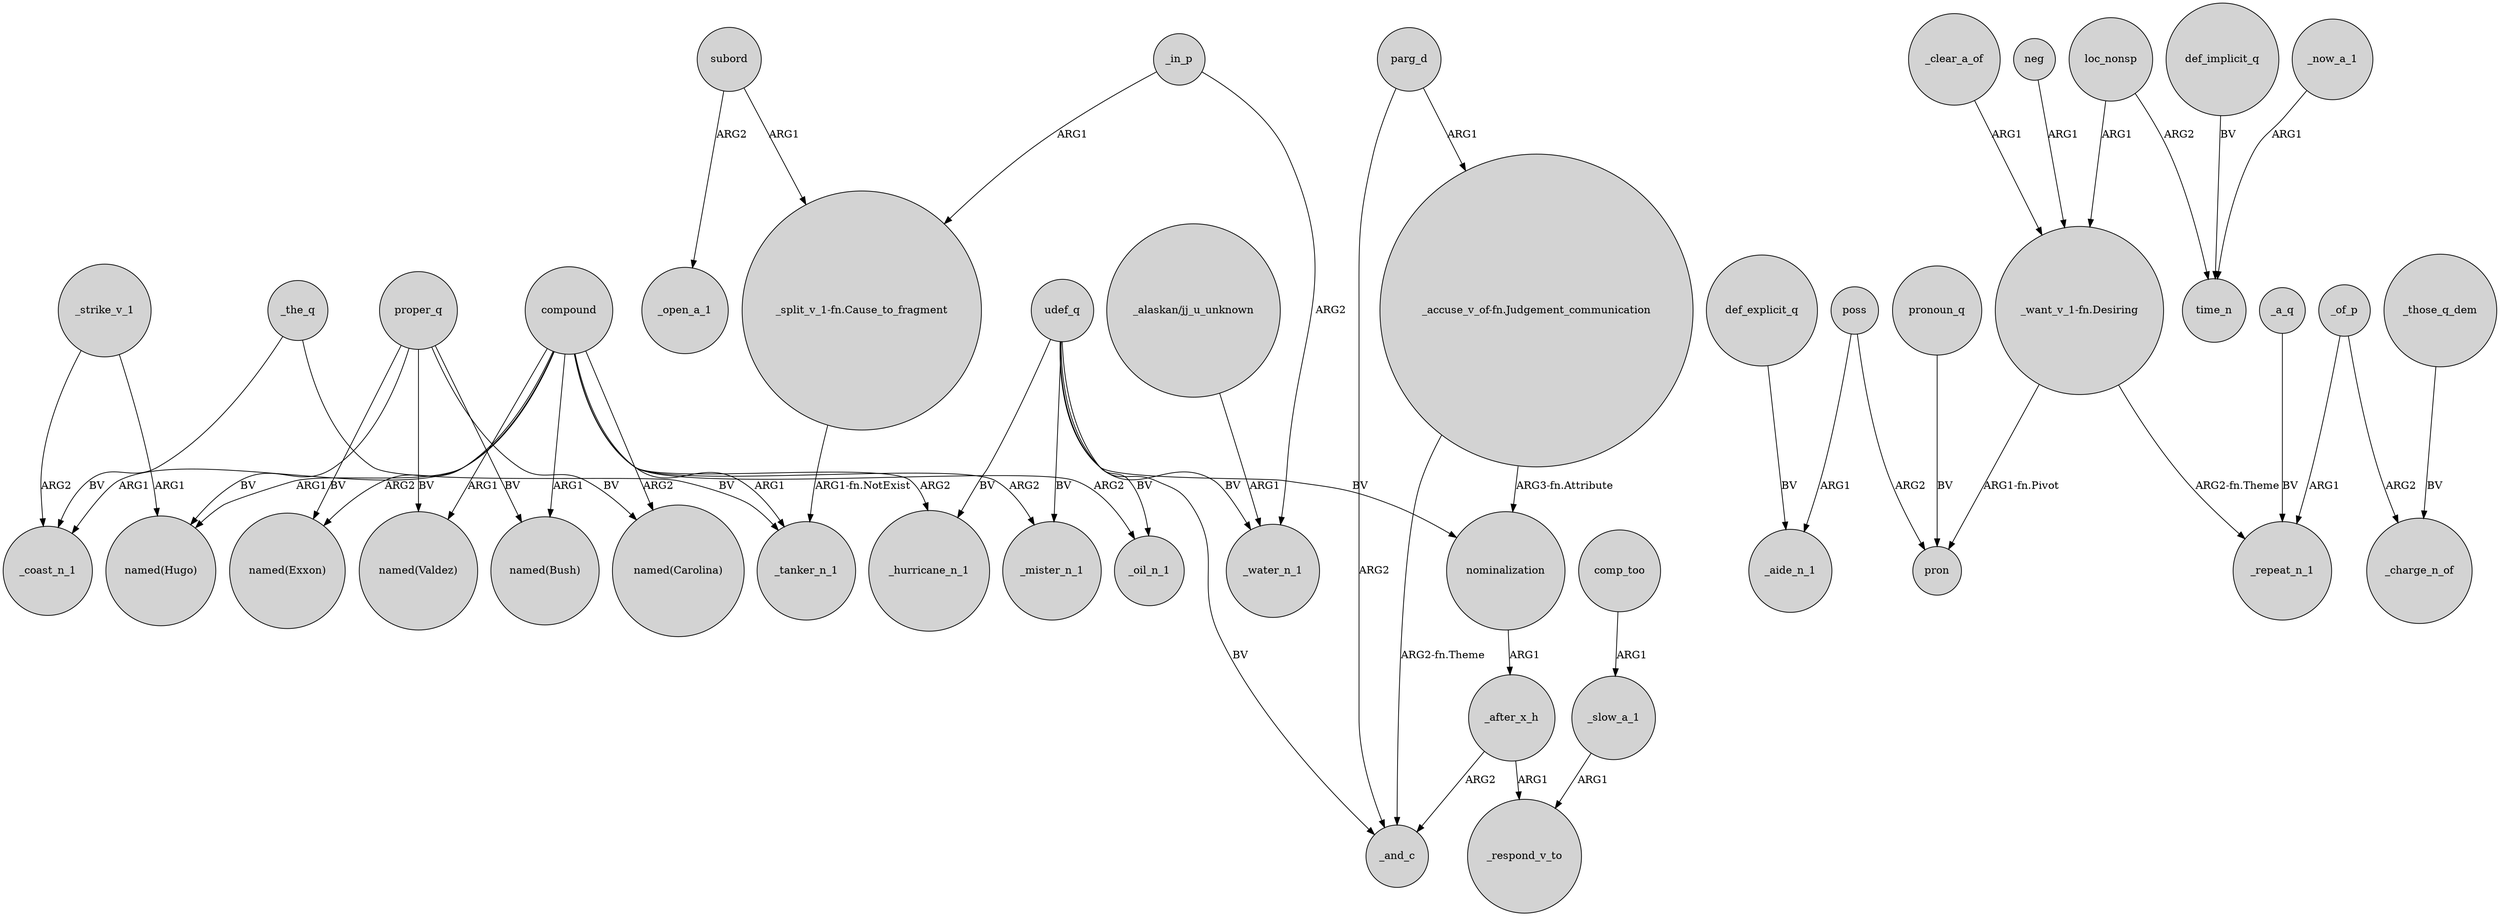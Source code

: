 digraph {
	node [shape=circle style=filled]
	_in_p -> "_split_v_1-fn.Cause_to_fragment" [label=ARG1]
	_a_q -> _repeat_n_1 [label=BV]
	_those_q_dem -> _charge_n_of [label=BV]
	compound -> "named(Carolina)" [label=ARG2]
	poss -> pron [label=ARG2]
	def_implicit_q -> time_n [label=BV]
	compound -> "named(Hugo)" [label=ARG1]
	loc_nonsp -> "_want_v_1-fn.Desiring" [label=ARG1]
	"_split_v_1-fn.Cause_to_fragment" -> _tanker_n_1 [label="ARG1-fn.NotExist"]
	proper_q -> "named(Exxon)" [label=BV]
	_after_x_h -> _respond_v_to [label=ARG1]
	compound -> _mister_n_1 [label=ARG2]
	compound -> "named(Exxon)" [label=ARG2]
	poss -> _aide_n_1 [label=ARG1]
	compound -> "named(Valdez)" [label=ARG1]
	"_want_v_1-fn.Desiring" -> pron [label="ARG1-fn.Pivot"]
	udef_q -> _mister_n_1 [label=BV]
	_the_q -> _coast_n_1 [label=BV]
	_in_p -> _water_n_1 [label=ARG2]
	parg_d -> _and_c [label=ARG2]
	"_want_v_1-fn.Desiring" -> _repeat_n_1 [label="ARG2-fn.Theme"]
	_the_q -> _tanker_n_1 [label=BV]
	"_alaskan/jj_u_unknown" -> _water_n_1 [label=ARG1]
	loc_nonsp -> time_n [label=ARG2]
	_strike_v_1 -> _coast_n_1 [label=ARG2]
	pronoun_q -> pron [label=BV]
	compound -> _oil_n_1 [label=ARG2]
	udef_q -> _hurricane_n_1 [label=BV]
	parg_d -> "_accuse_v_of-fn.Judgement_communication" [label=ARG1]
	compound -> _coast_n_1 [label=ARG1]
	_clear_a_of -> "_want_v_1-fn.Desiring" [label=ARG1]
	compound -> _tanker_n_1 [label=ARG1]
	udef_q -> _water_n_1 [label=BV]
	subord -> "_split_v_1-fn.Cause_to_fragment" [label=ARG1]
	_now_a_1 -> time_n [label=ARG1]
	_strike_v_1 -> "named(Hugo)" [label=ARG1]
	_of_p -> _charge_n_of [label=ARG2]
	comp_too -> _slow_a_1 [label=ARG1]
	_slow_a_1 -> _respond_v_to [label=ARG1]
	proper_q -> "named(Bush)" [label=BV]
	udef_q -> nominalization [label=BV]
	udef_q -> _oil_n_1 [label=BV]
	proper_q -> "named(Hugo)" [label=BV]
	nominalization -> _after_x_h [label=ARG1]
	def_explicit_q -> _aide_n_1 [label=BV]
	_after_x_h -> _and_c [label=ARG2]
	compound -> _hurricane_n_1 [label=ARG2]
	proper_q -> "named(Valdez)" [label=BV]
	proper_q -> "named(Carolina)" [label=BV]
	"_accuse_v_of-fn.Judgement_communication" -> nominalization [label="ARG3-fn.Attribute"]
	udef_q -> _and_c [label=BV]
	"_accuse_v_of-fn.Judgement_communication" -> _and_c [label="ARG2-fn.Theme"]
	neg -> "_want_v_1-fn.Desiring" [label=ARG1]
	_of_p -> _repeat_n_1 [label=ARG1]
	compound -> "named(Bush)" [label=ARG1]
	subord -> _open_a_1 [label=ARG2]
}
